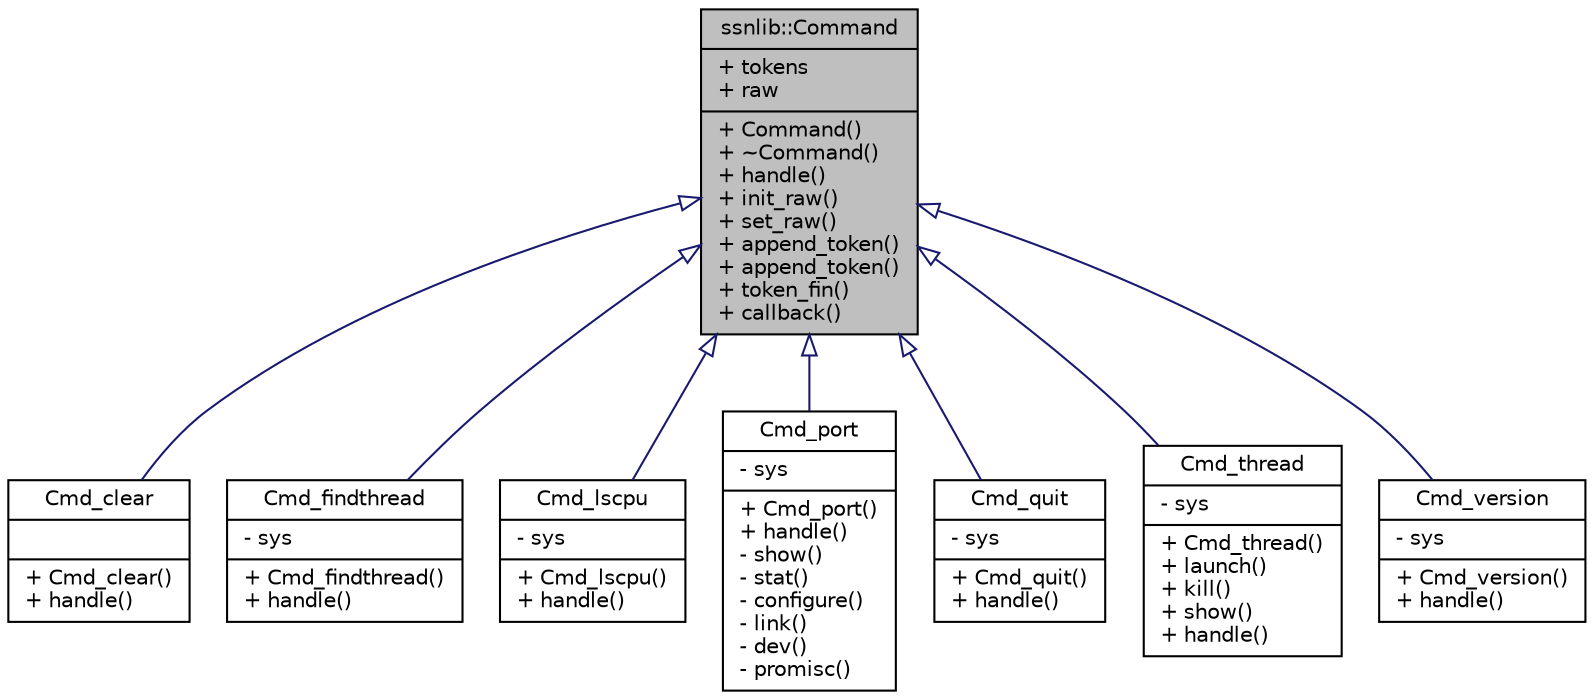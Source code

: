 digraph "ssnlib::Command"
{
  edge [fontname="Helvetica",fontsize="10",labelfontname="Helvetica",labelfontsize="10"];
  node [fontname="Helvetica",fontsize="10",shape=record];
  Node1 [label="{ssnlib::Command\n|+ tokens\l+ raw\l|+ Command()\l+ ~Command()\l+ handle()\l+ init_raw()\l+ set_raw()\l+ append_token()\l+ append_token()\l+ token_fin()\l+ callback()\l}",height=0.2,width=0.4,color="black", fillcolor="grey75", style="filled", fontcolor="black"];
  Node1 -> Node2 [dir="back",color="midnightblue",fontsize="10",style="solid",arrowtail="onormal",fontname="Helvetica"];
  Node2 [label="{Cmd_clear\n||+ Cmd_clear()\l+ handle()\l}",height=0.2,width=0.4,color="black", fillcolor="white", style="filled",URL="$classCmd__clear.html"];
  Node1 -> Node3 [dir="back",color="midnightblue",fontsize="10",style="solid",arrowtail="onormal",fontname="Helvetica"];
  Node3 [label="{Cmd_findthread\n|- sys\l|+ Cmd_findthread()\l+ handle()\l}",height=0.2,width=0.4,color="black", fillcolor="white", style="filled",URL="$classCmd__findthread.html"];
  Node1 -> Node4 [dir="back",color="midnightblue",fontsize="10",style="solid",arrowtail="onormal",fontname="Helvetica"];
  Node4 [label="{Cmd_lscpu\n|- sys\l|+ Cmd_lscpu()\l+ handle()\l}",height=0.2,width=0.4,color="black", fillcolor="white", style="filled",URL="$classCmd__lscpu.html"];
  Node1 -> Node5 [dir="back",color="midnightblue",fontsize="10",style="solid",arrowtail="onormal",fontname="Helvetica"];
  Node5 [label="{Cmd_port\n|- sys\l|+ Cmd_port()\l+ handle()\l- show()\l- stat()\l- configure()\l- link()\l- dev()\l- promisc()\l}",height=0.2,width=0.4,color="black", fillcolor="white", style="filled",URL="$classCmd__port.html"];
  Node1 -> Node6 [dir="back",color="midnightblue",fontsize="10",style="solid",arrowtail="onormal",fontname="Helvetica"];
  Node6 [label="{Cmd_quit\n|- sys\l|+ Cmd_quit()\l+ handle()\l}",height=0.2,width=0.4,color="black", fillcolor="white", style="filled",URL="$classCmd__quit.html"];
  Node1 -> Node7 [dir="back",color="midnightblue",fontsize="10",style="solid",arrowtail="onormal",fontname="Helvetica"];
  Node7 [label="{Cmd_thread\n|- sys\l|+ Cmd_thread()\l+ launch()\l+ kill()\l+ show()\l+ handle()\l}",height=0.2,width=0.4,color="black", fillcolor="white", style="filled",URL="$classCmd__thread.html"];
  Node1 -> Node8 [dir="back",color="midnightblue",fontsize="10",style="solid",arrowtail="onormal",fontname="Helvetica"];
  Node8 [label="{Cmd_version\n|- sys\l|+ Cmd_version()\l+ handle()\l}",height=0.2,width=0.4,color="black", fillcolor="white", style="filled",URL="$classCmd__version.html"];
}
